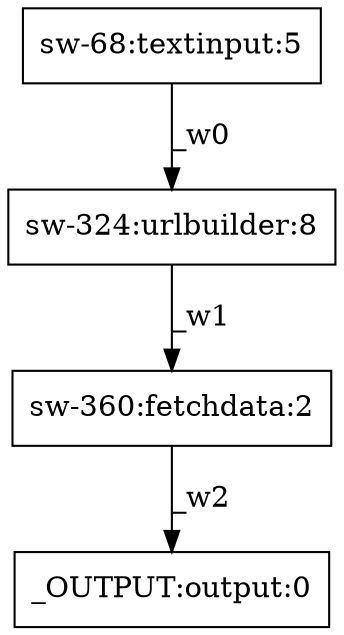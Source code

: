 digraph test1 { node [shape=box] "_OUTPUT" [label="_OUTPUT:output:0"];"sw-324" [label="sw-324:urlbuilder:8"];"sw-68" [label="sw-68:textinput:5"];"sw-360" [label="sw-360:fetchdata:2"];"sw-68" -> "sw-324" [label="_w0"];"sw-324" -> "sw-360" [label="_w1"];"sw-360" -> "_OUTPUT" [label="_w2"];}